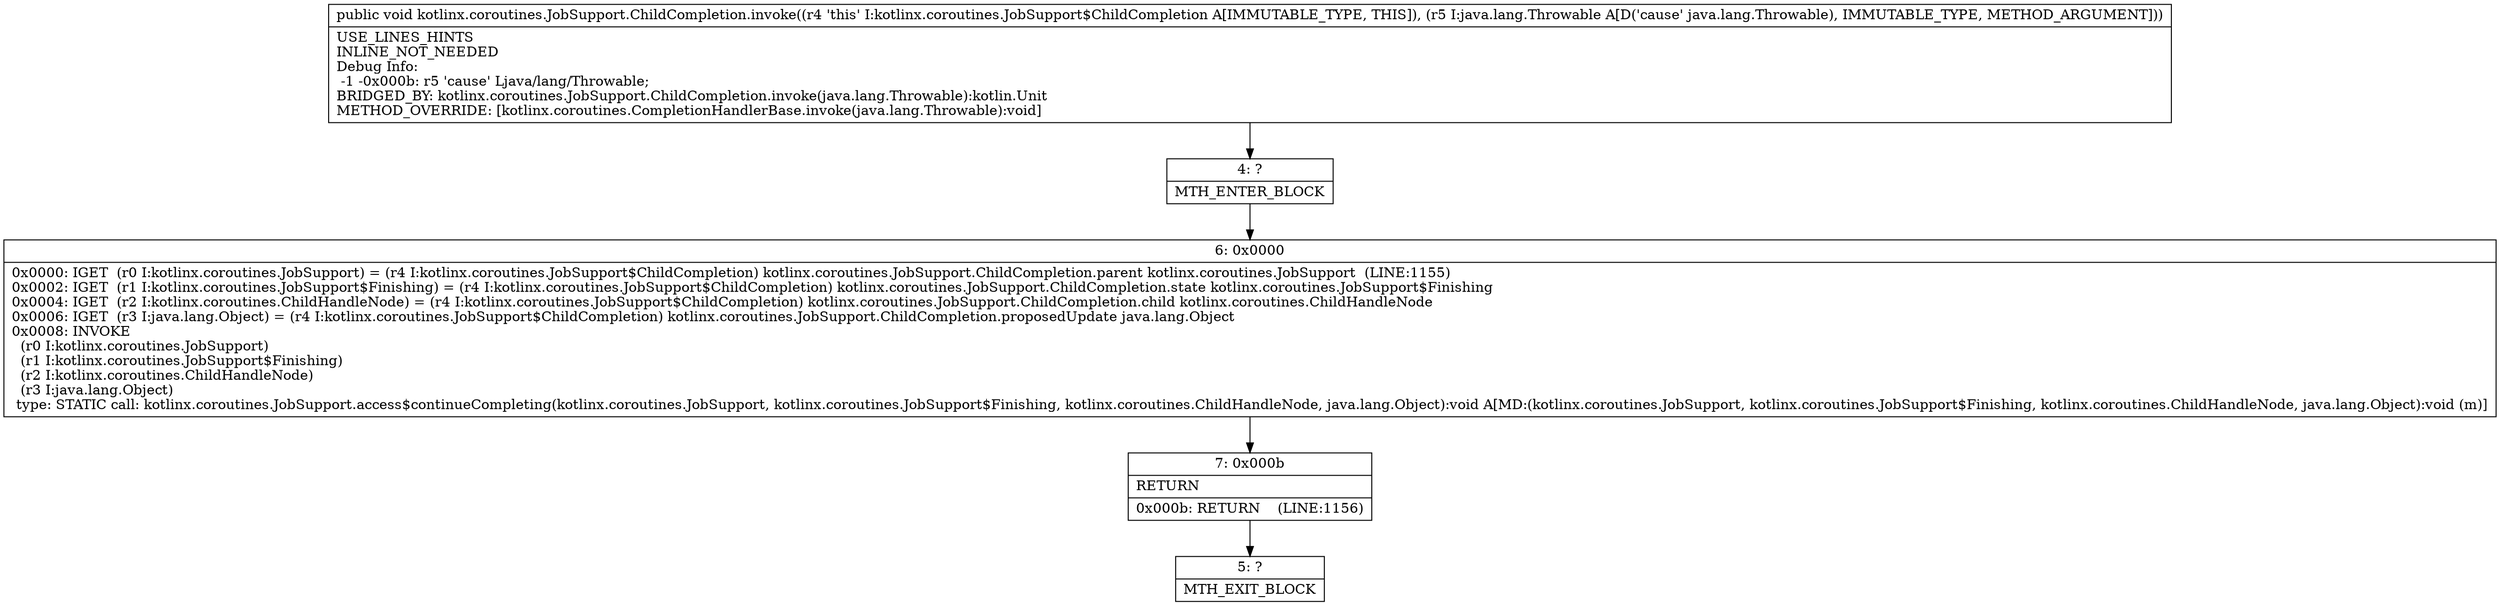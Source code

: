 digraph "CFG forkotlinx.coroutines.JobSupport.ChildCompletion.invoke(Ljava\/lang\/Throwable;)V" {
Node_4 [shape=record,label="{4\:\ ?|MTH_ENTER_BLOCK\l}"];
Node_6 [shape=record,label="{6\:\ 0x0000|0x0000: IGET  (r0 I:kotlinx.coroutines.JobSupport) = (r4 I:kotlinx.coroutines.JobSupport$ChildCompletion) kotlinx.coroutines.JobSupport.ChildCompletion.parent kotlinx.coroutines.JobSupport  (LINE:1155)\l0x0002: IGET  (r1 I:kotlinx.coroutines.JobSupport$Finishing) = (r4 I:kotlinx.coroutines.JobSupport$ChildCompletion) kotlinx.coroutines.JobSupport.ChildCompletion.state kotlinx.coroutines.JobSupport$Finishing \l0x0004: IGET  (r2 I:kotlinx.coroutines.ChildHandleNode) = (r4 I:kotlinx.coroutines.JobSupport$ChildCompletion) kotlinx.coroutines.JobSupport.ChildCompletion.child kotlinx.coroutines.ChildHandleNode \l0x0006: IGET  (r3 I:java.lang.Object) = (r4 I:kotlinx.coroutines.JobSupport$ChildCompletion) kotlinx.coroutines.JobSupport.ChildCompletion.proposedUpdate java.lang.Object \l0x0008: INVOKE  \l  (r0 I:kotlinx.coroutines.JobSupport)\l  (r1 I:kotlinx.coroutines.JobSupport$Finishing)\l  (r2 I:kotlinx.coroutines.ChildHandleNode)\l  (r3 I:java.lang.Object)\l type: STATIC call: kotlinx.coroutines.JobSupport.access$continueCompleting(kotlinx.coroutines.JobSupport, kotlinx.coroutines.JobSupport$Finishing, kotlinx.coroutines.ChildHandleNode, java.lang.Object):void A[MD:(kotlinx.coroutines.JobSupport, kotlinx.coroutines.JobSupport$Finishing, kotlinx.coroutines.ChildHandleNode, java.lang.Object):void (m)]\l}"];
Node_7 [shape=record,label="{7\:\ 0x000b|RETURN\l|0x000b: RETURN    (LINE:1156)\l}"];
Node_5 [shape=record,label="{5\:\ ?|MTH_EXIT_BLOCK\l}"];
MethodNode[shape=record,label="{public void kotlinx.coroutines.JobSupport.ChildCompletion.invoke((r4 'this' I:kotlinx.coroutines.JobSupport$ChildCompletion A[IMMUTABLE_TYPE, THIS]), (r5 I:java.lang.Throwable A[D('cause' java.lang.Throwable), IMMUTABLE_TYPE, METHOD_ARGUMENT]))  | USE_LINES_HINTS\lINLINE_NOT_NEEDED\lDebug Info:\l  \-1 \-0x000b: r5 'cause' Ljava\/lang\/Throwable;\lBRIDGED_BY: kotlinx.coroutines.JobSupport.ChildCompletion.invoke(java.lang.Throwable):kotlin.Unit\lMETHOD_OVERRIDE: [kotlinx.coroutines.CompletionHandlerBase.invoke(java.lang.Throwable):void]\l}"];
MethodNode -> Node_4;Node_4 -> Node_6;
Node_6 -> Node_7;
Node_7 -> Node_5;
}

